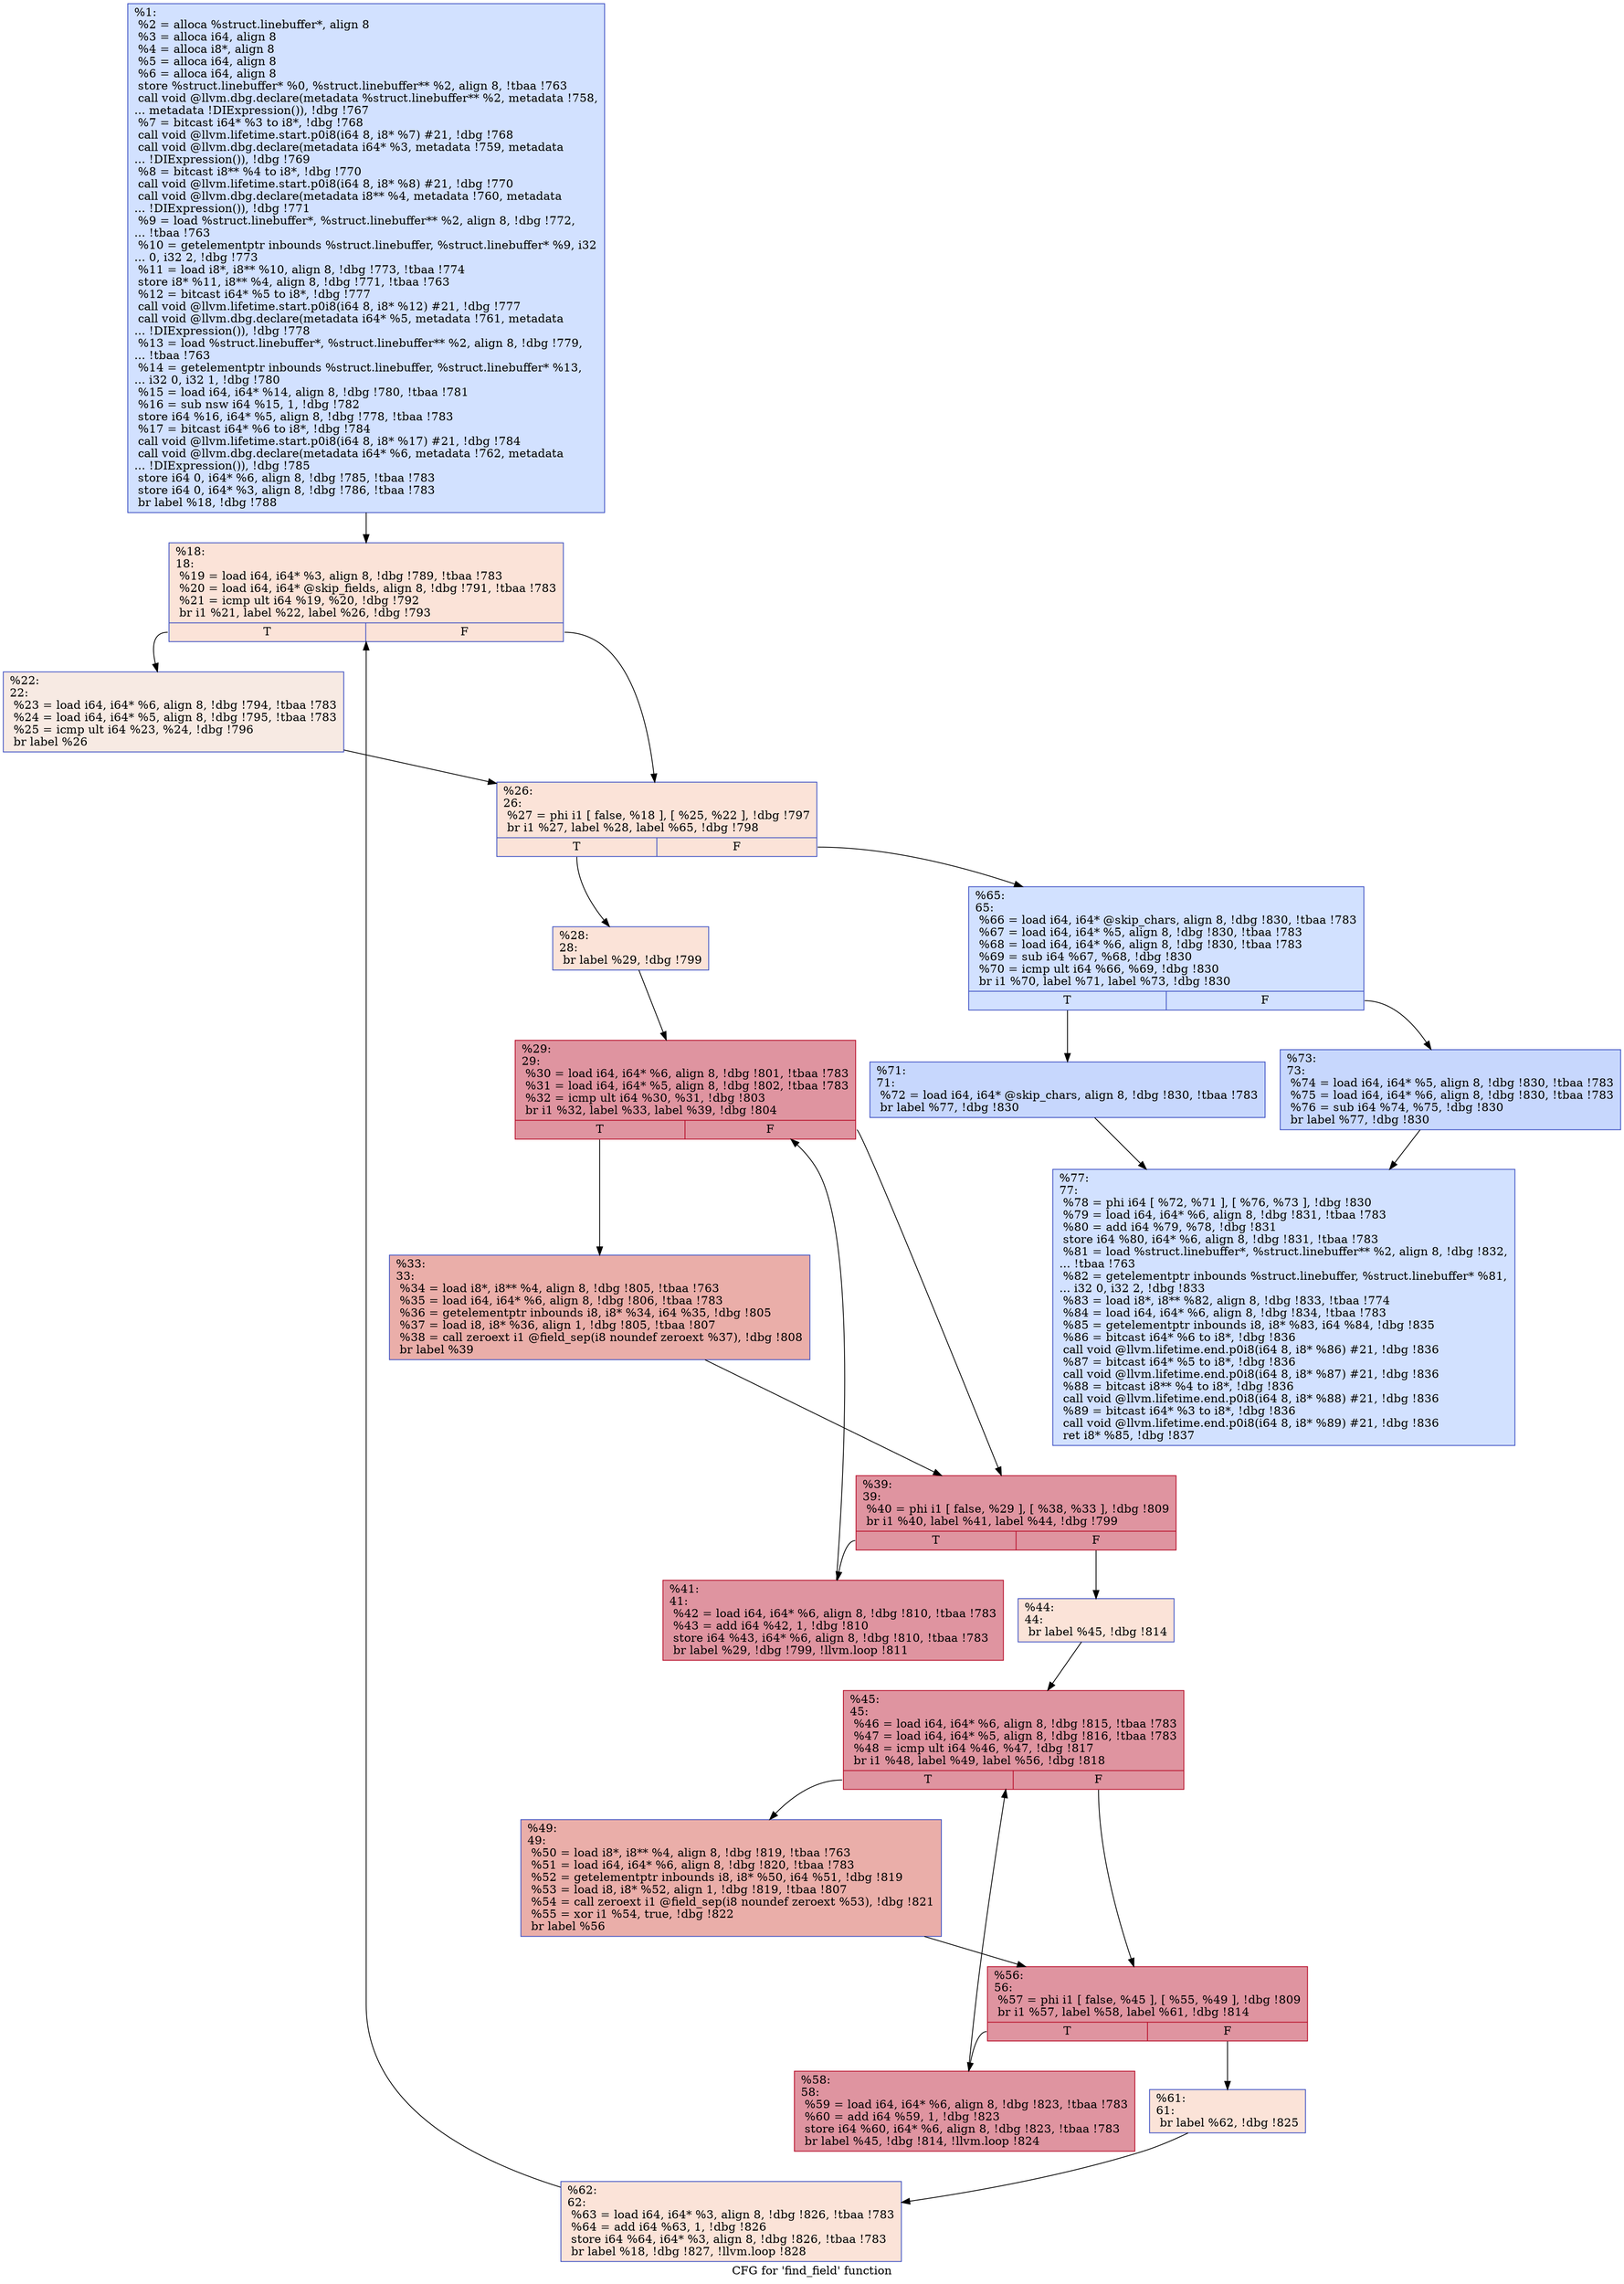 digraph "CFG for 'find_field' function" {
	label="CFG for 'find_field' function";

	Node0x180fe00 [shape=record,color="#3d50c3ff", style=filled, fillcolor="#9abbff70",label="{%1:\l  %2 = alloca %struct.linebuffer*, align 8\l  %3 = alloca i64, align 8\l  %4 = alloca i8*, align 8\l  %5 = alloca i64, align 8\l  %6 = alloca i64, align 8\l  store %struct.linebuffer* %0, %struct.linebuffer** %2, align 8, !tbaa !763\l  call void @llvm.dbg.declare(metadata %struct.linebuffer** %2, metadata !758,\l... metadata !DIExpression()), !dbg !767\l  %7 = bitcast i64* %3 to i8*, !dbg !768\l  call void @llvm.lifetime.start.p0i8(i64 8, i8* %7) #21, !dbg !768\l  call void @llvm.dbg.declare(metadata i64* %3, metadata !759, metadata\l... !DIExpression()), !dbg !769\l  %8 = bitcast i8** %4 to i8*, !dbg !770\l  call void @llvm.lifetime.start.p0i8(i64 8, i8* %8) #21, !dbg !770\l  call void @llvm.dbg.declare(metadata i8** %4, metadata !760, metadata\l... !DIExpression()), !dbg !771\l  %9 = load %struct.linebuffer*, %struct.linebuffer** %2, align 8, !dbg !772,\l... !tbaa !763\l  %10 = getelementptr inbounds %struct.linebuffer, %struct.linebuffer* %9, i32\l... 0, i32 2, !dbg !773\l  %11 = load i8*, i8** %10, align 8, !dbg !773, !tbaa !774\l  store i8* %11, i8** %4, align 8, !dbg !771, !tbaa !763\l  %12 = bitcast i64* %5 to i8*, !dbg !777\l  call void @llvm.lifetime.start.p0i8(i64 8, i8* %12) #21, !dbg !777\l  call void @llvm.dbg.declare(metadata i64* %5, metadata !761, metadata\l... !DIExpression()), !dbg !778\l  %13 = load %struct.linebuffer*, %struct.linebuffer** %2, align 8, !dbg !779,\l... !tbaa !763\l  %14 = getelementptr inbounds %struct.linebuffer, %struct.linebuffer* %13,\l... i32 0, i32 1, !dbg !780\l  %15 = load i64, i64* %14, align 8, !dbg !780, !tbaa !781\l  %16 = sub nsw i64 %15, 1, !dbg !782\l  store i64 %16, i64* %5, align 8, !dbg !778, !tbaa !783\l  %17 = bitcast i64* %6 to i8*, !dbg !784\l  call void @llvm.lifetime.start.p0i8(i64 8, i8* %17) #21, !dbg !784\l  call void @llvm.dbg.declare(metadata i64* %6, metadata !762, metadata\l... !DIExpression()), !dbg !785\l  store i64 0, i64* %6, align 8, !dbg !785, !tbaa !783\l  store i64 0, i64* %3, align 8, !dbg !786, !tbaa !783\l  br label %18, !dbg !788\l}"];
	Node0x180fe00 -> Node0x1810240;
	Node0x1810240 [shape=record,color="#3d50c3ff", style=filled, fillcolor="#f6bfa670",label="{%18:\l18:                                               \l  %19 = load i64, i64* %3, align 8, !dbg !789, !tbaa !783\l  %20 = load i64, i64* @skip_fields, align 8, !dbg !791, !tbaa !783\l  %21 = icmp ult i64 %19, %20, !dbg !792\l  br i1 %21, label %22, label %26, !dbg !793\l|{<s0>T|<s1>F}}"];
	Node0x1810240:s0 -> Node0x1810290;
	Node0x1810240:s1 -> Node0x18102e0;
	Node0x1810290 [shape=record,color="#3d50c3ff", style=filled, fillcolor="#eed0c070",label="{%22:\l22:                                               \l  %23 = load i64, i64* %6, align 8, !dbg !794, !tbaa !783\l  %24 = load i64, i64* %5, align 8, !dbg !795, !tbaa !783\l  %25 = icmp ult i64 %23, %24, !dbg !796\l  br label %26\l}"];
	Node0x1810290 -> Node0x18102e0;
	Node0x18102e0 [shape=record,color="#3d50c3ff", style=filled, fillcolor="#f6bfa670",label="{%26:\l26:                                               \l  %27 = phi i1 [ false, %18 ], [ %25, %22 ], !dbg !797\l  br i1 %27, label %28, label %65, !dbg !798\l|{<s0>T|<s1>F}}"];
	Node0x18102e0:s0 -> Node0x1810330;
	Node0x18102e0:s1 -> Node0x18106f0;
	Node0x1810330 [shape=record,color="#3d50c3ff", style=filled, fillcolor="#f6bfa670",label="{%28:\l28:                                               \l  br label %29, !dbg !799\l}"];
	Node0x1810330 -> Node0x1810380;
	Node0x1810380 [shape=record,color="#b70d28ff", style=filled, fillcolor="#b70d2870",label="{%29:\l29:                                               \l  %30 = load i64, i64* %6, align 8, !dbg !801, !tbaa !783\l  %31 = load i64, i64* %5, align 8, !dbg !802, !tbaa !783\l  %32 = icmp ult i64 %30, %31, !dbg !803\l  br i1 %32, label %33, label %39, !dbg !804\l|{<s0>T|<s1>F}}"];
	Node0x1810380:s0 -> Node0x18103d0;
	Node0x1810380:s1 -> Node0x1810420;
	Node0x18103d0 [shape=record,color="#3d50c3ff", style=filled, fillcolor="#d0473d70",label="{%33:\l33:                                               \l  %34 = load i8*, i8** %4, align 8, !dbg !805, !tbaa !763\l  %35 = load i64, i64* %6, align 8, !dbg !806, !tbaa !783\l  %36 = getelementptr inbounds i8, i8* %34, i64 %35, !dbg !805\l  %37 = load i8, i8* %36, align 1, !dbg !805, !tbaa !807\l  %38 = call zeroext i1 @field_sep(i8 noundef zeroext %37), !dbg !808\l  br label %39\l}"];
	Node0x18103d0 -> Node0x1810420;
	Node0x1810420 [shape=record,color="#b70d28ff", style=filled, fillcolor="#b70d2870",label="{%39:\l39:                                               \l  %40 = phi i1 [ false, %29 ], [ %38, %33 ], !dbg !809\l  br i1 %40, label %41, label %44, !dbg !799\l|{<s0>T|<s1>F}}"];
	Node0x1810420:s0 -> Node0x1810470;
	Node0x1810420:s1 -> Node0x18104c0;
	Node0x1810470 [shape=record,color="#b70d28ff", style=filled, fillcolor="#b70d2870",label="{%41:\l41:                                               \l  %42 = load i64, i64* %6, align 8, !dbg !810, !tbaa !783\l  %43 = add i64 %42, 1, !dbg !810\l  store i64 %43, i64* %6, align 8, !dbg !810, !tbaa !783\l  br label %29, !dbg !799, !llvm.loop !811\l}"];
	Node0x1810470 -> Node0x1810380;
	Node0x18104c0 [shape=record,color="#3d50c3ff", style=filled, fillcolor="#f6bfa670",label="{%44:\l44:                                               \l  br label %45, !dbg !814\l}"];
	Node0x18104c0 -> Node0x1810510;
	Node0x1810510 [shape=record,color="#b70d28ff", style=filled, fillcolor="#b70d2870",label="{%45:\l45:                                               \l  %46 = load i64, i64* %6, align 8, !dbg !815, !tbaa !783\l  %47 = load i64, i64* %5, align 8, !dbg !816, !tbaa !783\l  %48 = icmp ult i64 %46, %47, !dbg !817\l  br i1 %48, label %49, label %56, !dbg !818\l|{<s0>T|<s1>F}}"];
	Node0x1810510:s0 -> Node0x1810560;
	Node0x1810510:s1 -> Node0x18105b0;
	Node0x1810560 [shape=record,color="#3d50c3ff", style=filled, fillcolor="#d0473d70",label="{%49:\l49:                                               \l  %50 = load i8*, i8** %4, align 8, !dbg !819, !tbaa !763\l  %51 = load i64, i64* %6, align 8, !dbg !820, !tbaa !783\l  %52 = getelementptr inbounds i8, i8* %50, i64 %51, !dbg !819\l  %53 = load i8, i8* %52, align 1, !dbg !819, !tbaa !807\l  %54 = call zeroext i1 @field_sep(i8 noundef zeroext %53), !dbg !821\l  %55 = xor i1 %54, true, !dbg !822\l  br label %56\l}"];
	Node0x1810560 -> Node0x18105b0;
	Node0x18105b0 [shape=record,color="#b70d28ff", style=filled, fillcolor="#b70d2870",label="{%56:\l56:                                               \l  %57 = phi i1 [ false, %45 ], [ %55, %49 ], !dbg !809\l  br i1 %57, label %58, label %61, !dbg !814\l|{<s0>T|<s1>F}}"];
	Node0x18105b0:s0 -> Node0x1810600;
	Node0x18105b0:s1 -> Node0x1810650;
	Node0x1810600 [shape=record,color="#b70d28ff", style=filled, fillcolor="#b70d2870",label="{%58:\l58:                                               \l  %59 = load i64, i64* %6, align 8, !dbg !823, !tbaa !783\l  %60 = add i64 %59, 1, !dbg !823\l  store i64 %60, i64* %6, align 8, !dbg !823, !tbaa !783\l  br label %45, !dbg !814, !llvm.loop !824\l}"];
	Node0x1810600 -> Node0x1810510;
	Node0x1810650 [shape=record,color="#3d50c3ff", style=filled, fillcolor="#f6bfa670",label="{%61:\l61:                                               \l  br label %62, !dbg !825\l}"];
	Node0x1810650 -> Node0x18106a0;
	Node0x18106a0 [shape=record,color="#3d50c3ff", style=filled, fillcolor="#f6bfa670",label="{%62:\l62:                                               \l  %63 = load i64, i64* %3, align 8, !dbg !826, !tbaa !783\l  %64 = add i64 %63, 1, !dbg !826\l  store i64 %64, i64* %3, align 8, !dbg !826, !tbaa !783\l  br label %18, !dbg !827, !llvm.loop !828\l}"];
	Node0x18106a0 -> Node0x1810240;
	Node0x18106f0 [shape=record,color="#3d50c3ff", style=filled, fillcolor="#9abbff70",label="{%65:\l65:                                               \l  %66 = load i64, i64* @skip_chars, align 8, !dbg !830, !tbaa !783\l  %67 = load i64, i64* %5, align 8, !dbg !830, !tbaa !783\l  %68 = load i64, i64* %6, align 8, !dbg !830, !tbaa !783\l  %69 = sub i64 %67, %68, !dbg !830\l  %70 = icmp ult i64 %66, %69, !dbg !830\l  br i1 %70, label %71, label %73, !dbg !830\l|{<s0>T|<s1>F}}"];
	Node0x18106f0:s0 -> Node0x1810740;
	Node0x18106f0:s1 -> Node0x1810790;
	Node0x1810740 [shape=record,color="#3d50c3ff", style=filled, fillcolor="#81a4fb70",label="{%71:\l71:                                               \l  %72 = load i64, i64* @skip_chars, align 8, !dbg !830, !tbaa !783\l  br label %77, !dbg !830\l}"];
	Node0x1810740 -> Node0x18107e0;
	Node0x1810790 [shape=record,color="#3d50c3ff", style=filled, fillcolor="#81a4fb70",label="{%73:\l73:                                               \l  %74 = load i64, i64* %5, align 8, !dbg !830, !tbaa !783\l  %75 = load i64, i64* %6, align 8, !dbg !830, !tbaa !783\l  %76 = sub i64 %74, %75, !dbg !830\l  br label %77, !dbg !830\l}"];
	Node0x1810790 -> Node0x18107e0;
	Node0x18107e0 [shape=record,color="#3d50c3ff", style=filled, fillcolor="#9abbff70",label="{%77:\l77:                                               \l  %78 = phi i64 [ %72, %71 ], [ %76, %73 ], !dbg !830\l  %79 = load i64, i64* %6, align 8, !dbg !831, !tbaa !783\l  %80 = add i64 %79, %78, !dbg !831\l  store i64 %80, i64* %6, align 8, !dbg !831, !tbaa !783\l  %81 = load %struct.linebuffer*, %struct.linebuffer** %2, align 8, !dbg !832,\l... !tbaa !763\l  %82 = getelementptr inbounds %struct.linebuffer, %struct.linebuffer* %81,\l... i32 0, i32 2, !dbg !833\l  %83 = load i8*, i8** %82, align 8, !dbg !833, !tbaa !774\l  %84 = load i64, i64* %6, align 8, !dbg !834, !tbaa !783\l  %85 = getelementptr inbounds i8, i8* %83, i64 %84, !dbg !835\l  %86 = bitcast i64* %6 to i8*, !dbg !836\l  call void @llvm.lifetime.end.p0i8(i64 8, i8* %86) #21, !dbg !836\l  %87 = bitcast i64* %5 to i8*, !dbg !836\l  call void @llvm.lifetime.end.p0i8(i64 8, i8* %87) #21, !dbg !836\l  %88 = bitcast i8** %4 to i8*, !dbg !836\l  call void @llvm.lifetime.end.p0i8(i64 8, i8* %88) #21, !dbg !836\l  %89 = bitcast i64* %3 to i8*, !dbg !836\l  call void @llvm.lifetime.end.p0i8(i64 8, i8* %89) #21, !dbg !836\l  ret i8* %85, !dbg !837\l}"];
}
